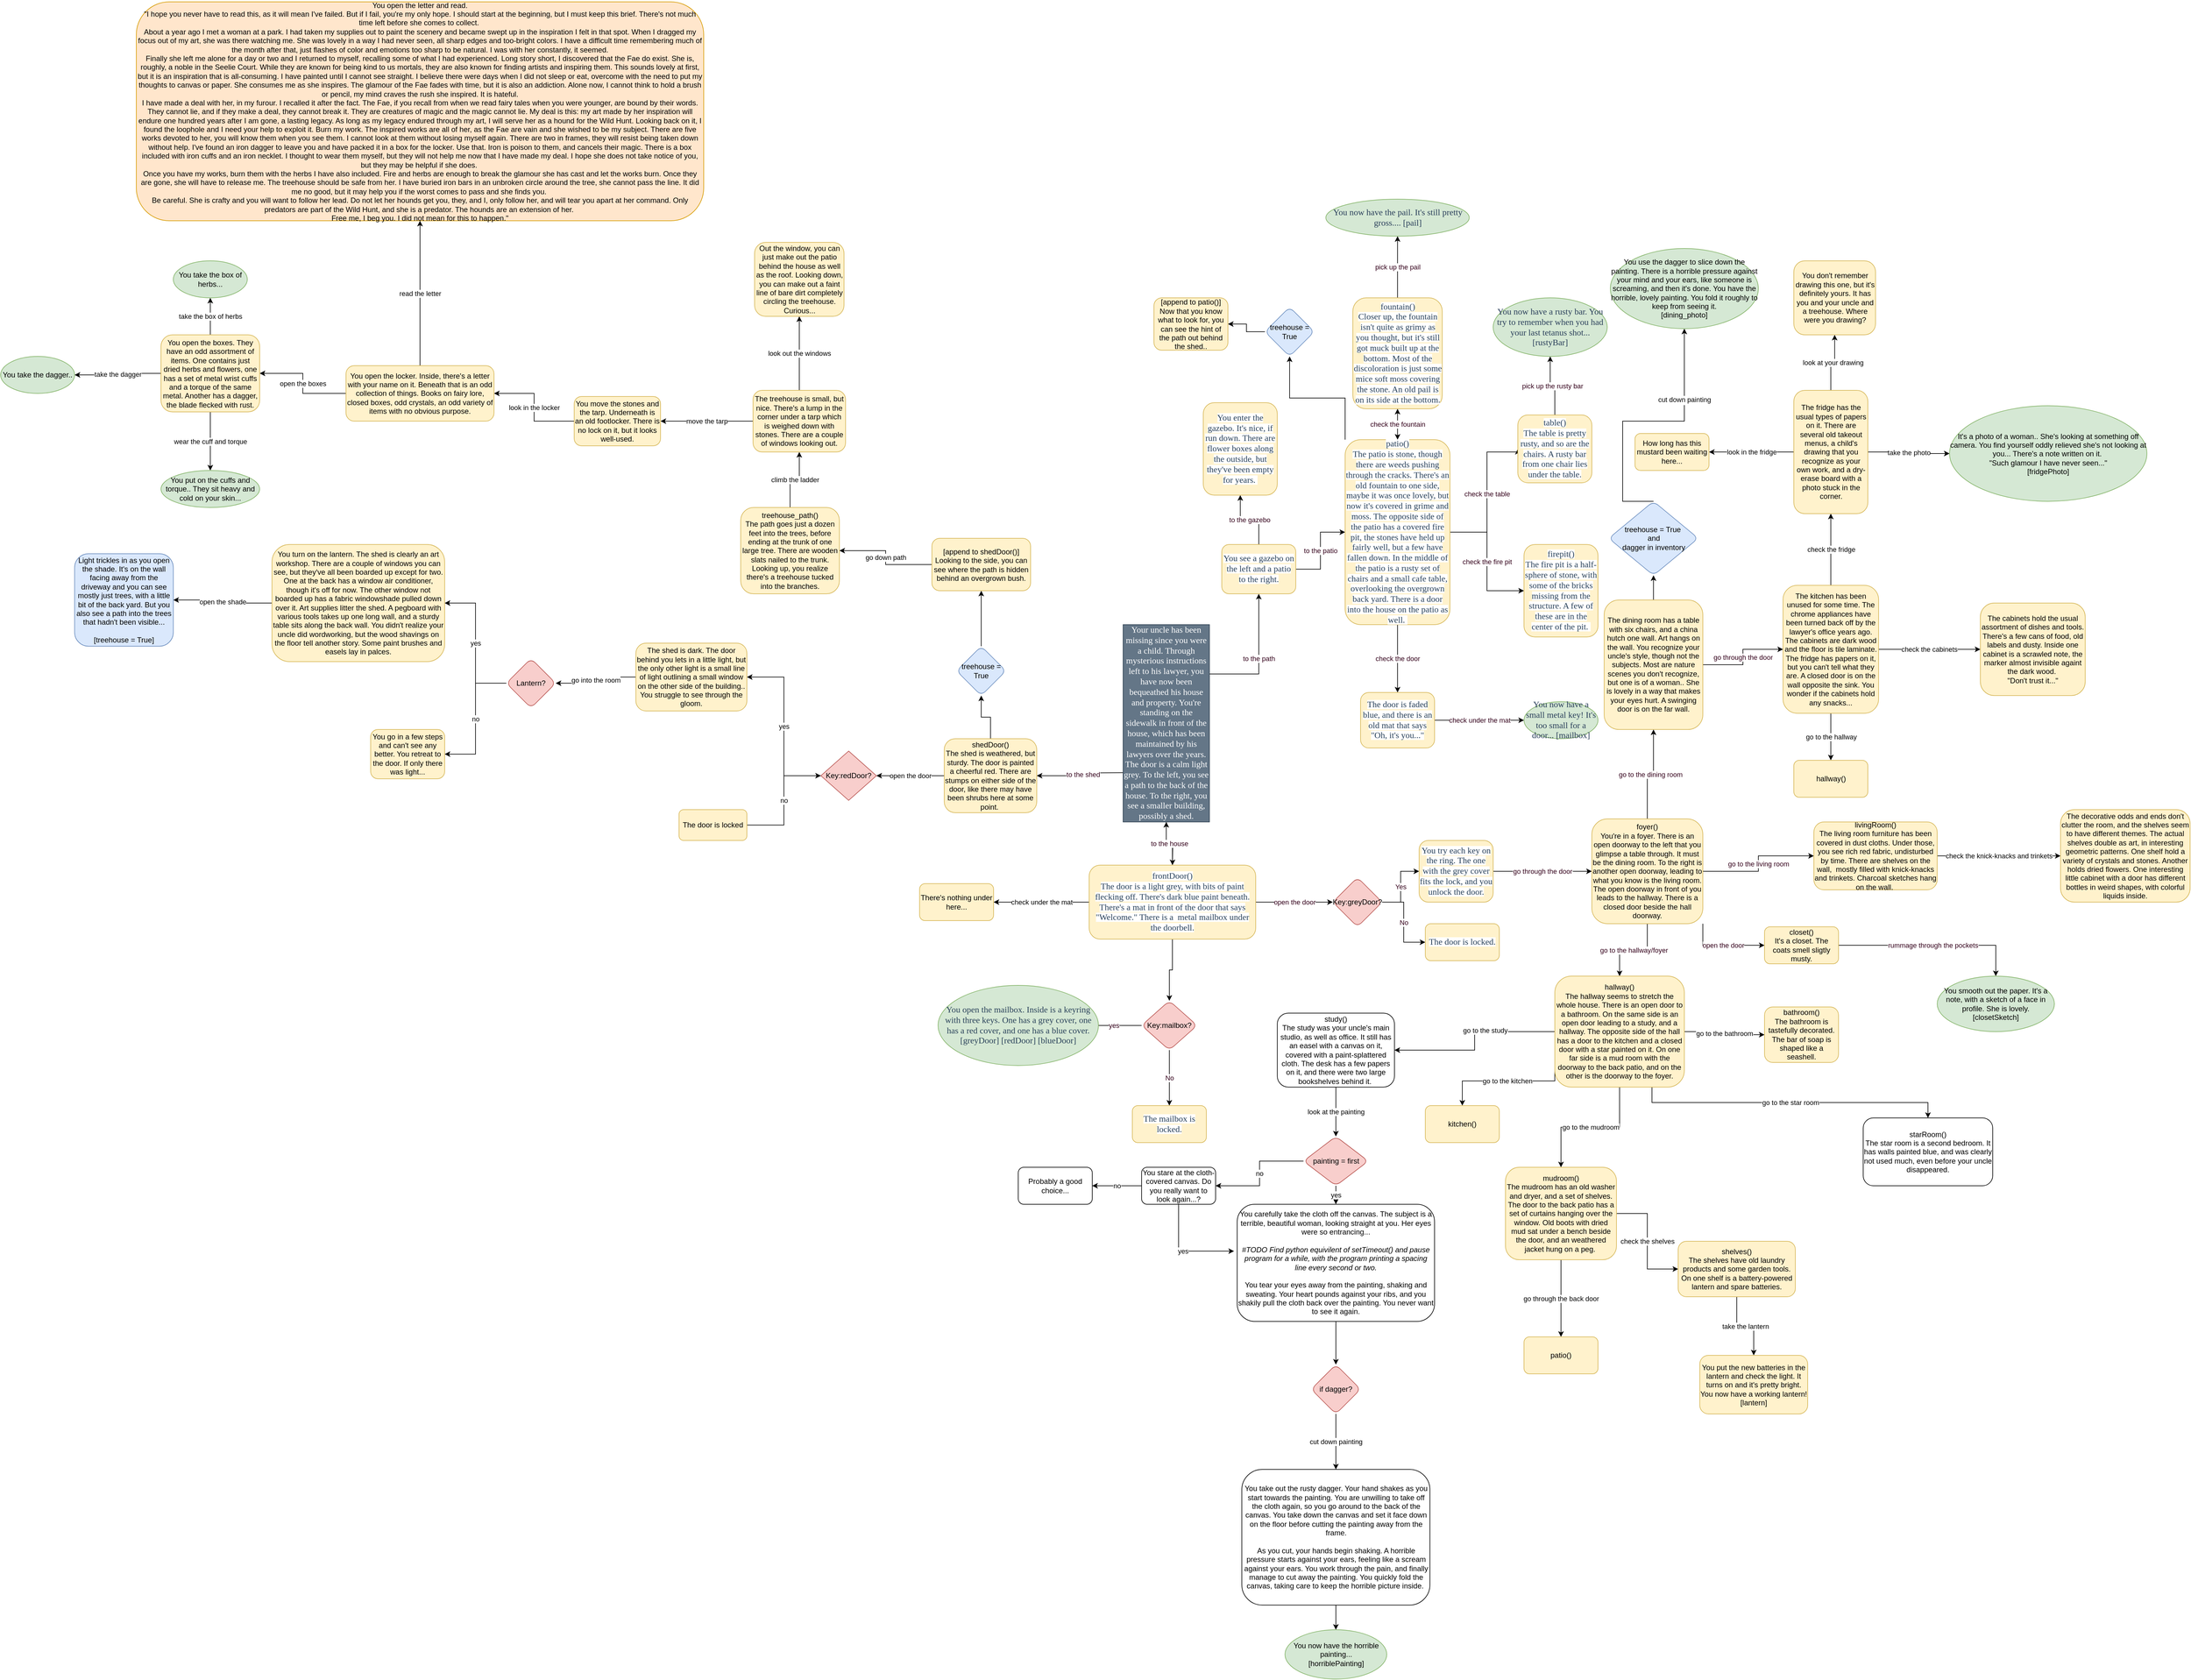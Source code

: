 <mxfile version="15.1.1" type="github">
  <diagram id="I4MPYZuKWGXdrDoHl7-Y" name="Page-1">
    <mxGraphModel dx="2545" dy="2115" grid="1" gridSize="10" guides="1" tooltips="1" connect="1" arrows="1" fold="1" page="1" pageScale="1" pageWidth="850" pageHeight="1100" math="0" shadow="0">
      <root>
        <mxCell id="0" />
        <mxCell id="1" parent="0" />
        <mxCell id="C1p4UqmkGTLzhGbceTVw-10" style="edgeStyle=orthogonalEdgeStyle;rounded=0;orthogonalLoop=1;jettySize=auto;html=1;exitX=0.5;exitY=1;exitDx=0;exitDy=0;fontColor=#33001A;" parent="1" source="C1p4UqmkGTLzhGbceTVw-1" edge="1">
          <mxGeometry relative="1" as="geometry">
            <mxPoint x="310" y="570" as="targetPoint" />
          </mxGeometry>
        </mxCell>
        <mxCell id="C1p4UqmkGTLzhGbceTVw-28" value="to the shed" style="edgeStyle=orthogonalEdgeStyle;rounded=0;orthogonalLoop=1;jettySize=auto;html=1;fontColor=#33001A;entryX=1;entryY=0.5;entryDx=0;entryDy=0;" parent="1" target="C1p4UqmkGTLzhGbceTVw-29" edge="1">
          <mxGeometry relative="1" as="geometry">
            <mxPoint x="450" y="420" as="targetPoint" />
            <mxPoint x="240" y="420" as="sourcePoint" />
          </mxGeometry>
        </mxCell>
        <mxCell id="C1p4UqmkGTLzhGbceTVw-30" value="to the path" style="edgeStyle=orthogonalEdgeStyle;rounded=0;orthogonalLoop=1;jettySize=auto;html=1;exitX=1;exitY=0.25;exitDx=0;exitDy=0;fontColor=#33001A;" parent="1" source="C1p4UqmkGTLzhGbceTVw-1" target="C1p4UqmkGTLzhGbceTVw-31" edge="1">
          <mxGeometry relative="1" as="geometry">
            <mxPoint x="460" y="150" as="targetPoint" />
          </mxGeometry>
        </mxCell>
        <mxCell id="C1p4UqmkGTLzhGbceTVw-1" value="&lt;span style=&quot;font-family: &amp;#34;cerebri sans&amp;#34; ; font-size: 14px ; font-style: normal ; font-weight: 400 ; letter-spacing: normal ; text-align: center ; text-indent: 0px ; text-transform: none ; word-spacing: 0px ; display: inline ; float: none&quot;&gt;Your uncle has been missing since you were a child. Through mysterious instructions left to his lawyer, you have now been bequeathed his house and property. You&#39;re standing on the sidewalk in front of the house, which has been maintained by his lawyers over the years. The door is a calm light grey. To the left, you see a path to the back of the house. To the right, you see a smaller building, possibly a shed.&lt;/span&gt;" style="rounded=0;whiteSpace=wrap;html=1;fillColor=#647687;fontColor=#ffffff;strokeColor=#314354;" parent="1" vertex="1">
          <mxGeometry x="230" y="180" width="140" height="320" as="geometry" />
        </mxCell>
        <mxCell id="C1p4UqmkGTLzhGbceTVw-8" value="to the house" style="edgeStyle=orthogonalEdgeStyle;rounded=0;orthogonalLoop=1;jettySize=auto;html=1;entryX=0.5;entryY=1;entryDx=0;entryDy=0;fontColor=#33001A;" parent="1" source="C1p4UqmkGTLzhGbceTVw-7" target="C1p4UqmkGTLzhGbceTVw-1" edge="1">
          <mxGeometry relative="1" as="geometry" />
        </mxCell>
        <mxCell id="C1p4UqmkGTLzhGbceTVw-12" value="" style="edgeStyle=orthogonalEdgeStyle;rounded=0;orthogonalLoop=1;jettySize=auto;html=1;fontColor=#33001A;" parent="1" source="C1p4UqmkGTLzhGbceTVw-7" target="C1p4UqmkGTLzhGbceTVw-11" edge="1">
          <mxGeometry relative="1" as="geometry" />
        </mxCell>
        <mxCell id="C1p4UqmkGTLzhGbceTVw-18" value="open the door" style="edgeStyle=orthogonalEdgeStyle;rounded=0;orthogonalLoop=1;jettySize=auto;html=1;fontColor=#33001A;" parent="1" source="C1p4UqmkGTLzhGbceTVw-7" target="C1p4UqmkGTLzhGbceTVw-17" edge="1">
          <mxGeometry relative="1" as="geometry" />
        </mxCell>
        <mxCell id="Ng76LLmk9pm0ENqtQ28f-2" value="check under the mat" style="edgeStyle=orthogonalEdgeStyle;rounded=0;orthogonalLoop=1;jettySize=auto;html=1;" parent="1" source="C1p4UqmkGTLzhGbceTVw-7" target="Ng76LLmk9pm0ENqtQ28f-1" edge="1">
          <mxGeometry relative="1" as="geometry" />
        </mxCell>
        <mxCell id="C1p4UqmkGTLzhGbceTVw-7" value="&lt;span style=&quot;color: rgb(40 , 64 , 89) ; font-family: &amp;#34;cerebri sans&amp;#34; ; font-size: 14px ; font-style: normal ; font-weight: 400 ; letter-spacing: normal ; text-align: center ; text-indent: 0px ; text-transform: none ; word-spacing: 0px ; background-color: rgb(255 , 255 , 255) ; display: inline ; float: none&quot;&gt;frontDoor()&lt;br&gt;The door is a light grey, with bits of paint flecking off. There&#39;s dark blue paint beneath. There&#39;s a mat in front of the door that says &quot;Welcome.&quot; There is a&amp;nbsp; metal mailbox under the doorbell.&lt;/span&gt;" style="rounded=1;whiteSpace=wrap;html=1;strokeColor=#d6b656;direction=south;fillColor=#fff2cc;" parent="1" vertex="1">
          <mxGeometry x="175" y="570" width="270" height="120" as="geometry" />
        </mxCell>
        <mxCell id="C1p4UqmkGTLzhGbceTVw-13" value="yes" style="edgeStyle=orthogonalEdgeStyle;rounded=0;orthogonalLoop=1;jettySize=auto;html=1;exitX=0;exitY=0.5;exitDx=0;exitDy=0;fontColor=#33001A;entryX=1;entryY=0.5;entryDx=0;entryDy=0;" parent="1" source="C1p4UqmkGTLzhGbceTVw-11" target="C1p4UqmkGTLzhGbceTVw-14" edge="1">
          <mxGeometry relative="1" as="geometry">
            <mxPoint x="190" y="830" as="targetPoint" />
            <Array as="points">
              <mxPoint x="180" y="830" />
            </Array>
          </mxGeometry>
        </mxCell>
        <mxCell id="C1p4UqmkGTLzhGbceTVw-16" value="No" style="edgeStyle=orthogonalEdgeStyle;rounded=0;orthogonalLoop=1;jettySize=auto;html=1;fontColor=#33001A;" parent="1" source="C1p4UqmkGTLzhGbceTVw-11" target="C1p4UqmkGTLzhGbceTVw-15" edge="1">
          <mxGeometry relative="1" as="geometry" />
        </mxCell>
        <mxCell id="C1p4UqmkGTLzhGbceTVw-11" value="Key:mailbox?" style="rhombus;whiteSpace=wrap;html=1;rounded=1;fillColor=#f8cecc;strokeColor=#b85450;" parent="1" vertex="1">
          <mxGeometry x="260" y="790" width="90" height="80" as="geometry" />
        </mxCell>
        <mxCell id="C1p4UqmkGTLzhGbceTVw-14" value="&lt;span style=&quot;color: rgb(40 , 64 , 89) ; font-family: &amp;#34;cerebri sans&amp;#34; ; font-size: 14px ; font-style: normal ; font-weight: 400 ; letter-spacing: normal ; text-align: center ; text-indent: 0px ; text-transform: none ; word-spacing: 0px ; display: inline ; float: none&quot;&gt;You open the mailbox. Inside is a keyring with three keys. One has a grey cover, one has a red cover, and one has a blue cover.&lt;br&gt;[greyDoor] [redDoor] [blueDoor]&lt;br&gt;&lt;/span&gt;" style="ellipse;whiteSpace=wrap;html=1;strokeColor=#82b366;fillColor=#d5e8d4;" parent="1" vertex="1">
          <mxGeometry x="-70" y="765" width="260" height="130" as="geometry" />
        </mxCell>
        <mxCell id="C1p4UqmkGTLzhGbceTVw-15" value="&lt;meta charset=&quot;utf-8&quot;&gt;&lt;span style=&quot;color: rgb(40, 64, 89); font-family: &amp;quot;cerebri sans&amp;quot;; font-size: 14px; font-style: normal; font-weight: 400; letter-spacing: normal; text-align: center; text-indent: 0px; text-transform: none; word-spacing: 0px; background-color: rgb(255, 255, 255); display: inline; float: none;&quot;&gt;The mailbox is locked.&lt;/span&gt;" style="whiteSpace=wrap;html=1;rounded=1;fillColor=#fff2cc;strokeColor=#d6b656;" parent="1" vertex="1">
          <mxGeometry x="245" y="960" width="120" height="60" as="geometry" />
        </mxCell>
        <mxCell id="C1p4UqmkGTLzhGbceTVw-20" value="Yes" style="edgeStyle=orthogonalEdgeStyle;rounded=0;orthogonalLoop=1;jettySize=auto;html=1;fontColor=#33001A;" parent="1" source="C1p4UqmkGTLzhGbceTVw-17" target="C1p4UqmkGTLzhGbceTVw-19" edge="1">
          <mxGeometry relative="1" as="geometry" />
        </mxCell>
        <mxCell id="C1p4UqmkGTLzhGbceTVw-21" value="No" style="edgeStyle=orthogonalEdgeStyle;rounded=0;orthogonalLoop=1;jettySize=auto;html=1;exitX=1;exitY=0.5;exitDx=0;exitDy=0;fontColor=#33001A;entryX=0;entryY=0.5;entryDx=0;entryDy=0;" parent="1" source="C1p4UqmkGTLzhGbceTVw-17" target="C1p4UqmkGTLzhGbceTVw-22" edge="1">
          <mxGeometry relative="1" as="geometry">
            <mxPoint x="710" y="660" as="targetPoint" />
          </mxGeometry>
        </mxCell>
        <mxCell id="C1p4UqmkGTLzhGbceTVw-17" value="Key:greyDoor?" style="rhombus;whiteSpace=wrap;html=1;rounded=1;fillColor=#f8cecc;strokeColor=#b85450;" parent="1" vertex="1">
          <mxGeometry x="570" y="590" width="80" height="80" as="geometry" />
        </mxCell>
        <mxCell id="C1p4UqmkGTLzhGbceTVw-26" value="go through the door" style="edgeStyle=orthogonalEdgeStyle;rounded=0;orthogonalLoop=1;jettySize=auto;html=1;fontColor=#33001A;" parent="1" source="C1p4UqmkGTLzhGbceTVw-19" target="C1p4UqmkGTLzhGbceTVw-25" edge="1">
          <mxGeometry relative="1" as="geometry" />
        </mxCell>
        <mxCell id="C1p4UqmkGTLzhGbceTVw-19" value="&lt;span style=&quot;color: rgb(40 , 64 , 89) ; font-family: &amp;#34;cerebri sans&amp;#34; ; font-size: 14px ; font-style: normal ; font-weight: 400 ; letter-spacing: normal ; text-align: center ; text-indent: 0px ; text-transform: none ; word-spacing: 0px ; background-color: rgb(255 , 255 , 255) ; display: inline ; float: none&quot;&gt;You try each key on the ring. The one with the grey cover fits the lock, and you unlock the door.&lt;/span&gt;" style="whiteSpace=wrap;html=1;rounded=1;fillColor=#fff2cc;strokeColor=#d6b656;" parent="1" vertex="1">
          <mxGeometry x="710" y="530" width="120" height="100" as="geometry" />
        </mxCell>
        <mxCell id="C1p4UqmkGTLzhGbceTVw-22" value="&lt;meta charset=&quot;utf-8&quot;&gt;&lt;span style=&quot;color: rgb(40, 64, 89); font-family: &amp;quot;cerebri sans&amp;quot;; font-size: 14px; font-style: normal; font-weight: 400; letter-spacing: normal; text-align: center; text-indent: 0px; text-transform: none; word-spacing: 0px; background-color: rgb(255, 255, 255); display: inline; float: none;&quot;&gt;The door is locked.&lt;/span&gt;" style="rounded=1;whiteSpace=wrap;html=1;strokeColor=#d6b656;fillColor=#fff2cc;" parent="1" vertex="1">
          <mxGeometry x="720" y="665" width="120" height="60" as="geometry" />
        </mxCell>
        <mxCell id="C1p4UqmkGTLzhGbceTVw-58" value="go to the dining room" style="edgeStyle=orthogonalEdgeStyle;rounded=0;orthogonalLoop=1;jettySize=auto;html=1;fontColor=#33001A;" parent="1" source="C1p4UqmkGTLzhGbceTVw-25" target="C1p4UqmkGTLzhGbceTVw-57" edge="1">
          <mxGeometry relative="1" as="geometry" />
        </mxCell>
        <mxCell id="C1p4UqmkGTLzhGbceTVw-60" value="go to the living room" style="edgeStyle=orthogonalEdgeStyle;rounded=0;orthogonalLoop=1;jettySize=auto;html=1;fontColor=#33001A;" parent="1" source="C1p4UqmkGTLzhGbceTVw-25" target="C1p4UqmkGTLzhGbceTVw-59" edge="1">
          <mxGeometry relative="1" as="geometry" />
        </mxCell>
        <mxCell id="C1p4UqmkGTLzhGbceTVw-62" value="go to the hallway/foyer" style="edgeStyle=orthogonalEdgeStyle;rounded=0;orthogonalLoop=1;jettySize=auto;html=1;fontColor=#33001A;" parent="1" source="C1p4UqmkGTLzhGbceTVw-25" target="C1p4UqmkGTLzhGbceTVw-61" edge="1">
          <mxGeometry relative="1" as="geometry" />
        </mxCell>
        <mxCell id="C1p4UqmkGTLzhGbceTVw-64" value="open the door" style="edgeStyle=orthogonalEdgeStyle;rounded=0;orthogonalLoop=1;jettySize=auto;html=1;exitX=1;exitY=1;exitDx=0;exitDy=0;entryX=0;entryY=0.5;entryDx=0;entryDy=0;fontColor=#33001A;" parent="1" source="C1p4UqmkGTLzhGbceTVw-25" target="C1p4UqmkGTLzhGbceTVw-63" edge="1">
          <mxGeometry relative="1" as="geometry" />
        </mxCell>
        <mxCell id="C1p4UqmkGTLzhGbceTVw-25" value="foyer()&lt;br&gt;You&#39;re in a foyer. There is an open doorway to the left that you glimpse a table through. It must be the dining room. To the right is another open doorway, leading to what you know is the living room. The open doorway in front of you leads to the hallway. There is a closed door beside the hall doorway." style="whiteSpace=wrap;html=1;rounded=1;fillColor=#fff2cc;strokeColor=#d6b656;" parent="1" vertex="1">
          <mxGeometry x="990" y="495" width="180" height="170" as="geometry" />
        </mxCell>
        <mxCell id="ivbzf-HTEXW1V83epDQX-16" value="open the door" style="edgeStyle=orthogonalEdgeStyle;rounded=0;orthogonalLoop=1;jettySize=auto;html=1;entryX=1;entryY=0.5;entryDx=0;entryDy=0;" parent="1" source="C1p4UqmkGTLzhGbceTVw-29" target="ivbzf-HTEXW1V83epDQX-17" edge="1">
          <mxGeometry relative="1" as="geometry">
            <mxPoint x="-170" y="425" as="targetPoint" />
          </mxGeometry>
        </mxCell>
        <mxCell id="ivbzf-HTEXW1V83epDQX-35" value="" style="edgeStyle=orthogonalEdgeStyle;rounded=0;orthogonalLoop=1;jettySize=auto;html=1;" parent="1" source="C1p4UqmkGTLzhGbceTVw-29" target="ivbzf-HTEXW1V83epDQX-34" edge="1">
          <mxGeometry relative="1" as="geometry" />
        </mxCell>
        <mxCell id="C1p4UqmkGTLzhGbceTVw-29" value="shedDoor()&lt;br&gt;The shed is weathered, but sturdy. The door is painted a cheerful red. There are stumps on either side of the door, like there may have been shrubs here at some point.&amp;nbsp;" style="rounded=1;whiteSpace=wrap;html=1;strokeColor=#d6b656;fillColor=#fff2cc;" parent="1" vertex="1">
          <mxGeometry x="-60" y="365" width="150" height="120" as="geometry" />
        </mxCell>
        <mxCell id="C1p4UqmkGTLzhGbceTVw-34" value="to the gazebo" style="edgeStyle=orthogonalEdgeStyle;rounded=0;orthogonalLoop=1;jettySize=auto;html=1;fontColor=#33001A;" parent="1" source="C1p4UqmkGTLzhGbceTVw-31" target="C1p4UqmkGTLzhGbceTVw-33" edge="1">
          <mxGeometry relative="1" as="geometry" />
        </mxCell>
        <mxCell id="C1p4UqmkGTLzhGbceTVw-36" value="to the patio" style="edgeStyle=orthogonalEdgeStyle;rounded=0;orthogonalLoop=1;jettySize=auto;html=1;fontColor=#33001A;" parent="1" source="C1p4UqmkGTLzhGbceTVw-31" target="C1p4UqmkGTLzhGbceTVw-35" edge="1">
          <mxGeometry relative="1" as="geometry" />
        </mxCell>
        <mxCell id="C1p4UqmkGTLzhGbceTVw-31" value="&lt;meta charset=&quot;utf-8&quot;&gt;&lt;span style=&quot;color: rgb(40, 64, 89); font-family: &amp;quot;cerebri sans&amp;quot;; font-size: 14px; font-style: normal; font-weight: 400; letter-spacing: normal; text-align: center; text-indent: 0px; text-transform: none; word-spacing: 0px; background-color: rgb(255, 255, 255); display: inline; float: none;&quot;&gt;You see a gazebo on the left and a patio to the right.&lt;/span&gt;" style="rounded=1;whiteSpace=wrap;html=1;strokeColor=#d6b656;fillColor=#fff2cc;" parent="1" vertex="1">
          <mxGeometry x="390" y="50" width="120" height="80" as="geometry" />
        </mxCell>
        <mxCell id="C1p4UqmkGTLzhGbceTVw-33" value="&lt;meta charset=&quot;utf-8&quot;&gt;&lt;span style=&quot;color: rgb(40, 64, 89); font-family: &amp;quot;cerebri sans&amp;quot;; font-size: 14px; font-style: normal; font-weight: 400; letter-spacing: normal; text-align: center; text-indent: 0px; text-transform: none; word-spacing: 0px; background-color: rgb(255, 255, 255); display: inline; float: none;&quot;&gt;You enter the gazebo. It&#39;s nice, if run down. There are flower boxes along the outside, but they&#39;ve been empty for years.&amp;nbsp;&lt;/span&gt;" style="whiteSpace=wrap;html=1;rounded=1;direction=west;fillColor=#fff2cc;strokeColor=#d6b656;" parent="1" vertex="1">
          <mxGeometry x="360" y="-180" width="120" height="150" as="geometry" />
        </mxCell>
        <mxCell id="C1p4UqmkGTLzhGbceTVw-40" value="" style="edgeStyle=orthogonalEdgeStyle;rounded=0;orthogonalLoop=1;jettySize=auto;html=1;fontColor=#33001A;" parent="1" source="C1p4UqmkGTLzhGbceTVw-35" target="C1p4UqmkGTLzhGbceTVw-39" edge="1">
          <mxGeometry relative="1" as="geometry" />
        </mxCell>
        <mxCell id="C1p4UqmkGTLzhGbceTVw-45" value="check the table" style="edgeStyle=orthogonalEdgeStyle;rounded=0;orthogonalLoop=1;jettySize=auto;html=1;fontColor=#33001A;entryX=0;entryY=0.5;entryDx=0;entryDy=0;" parent="1" target="C1p4UqmkGTLzhGbceTVw-44" edge="1">
          <mxGeometry relative="1" as="geometry">
            <mxPoint x="760" y="30" as="sourcePoint" />
            <Array as="points">
              <mxPoint x="820" y="30" />
              <mxPoint x="820" y="-100" />
              <mxPoint x="870" y="-100" />
            </Array>
          </mxGeometry>
        </mxCell>
        <mxCell id="C1p4UqmkGTLzhGbceTVw-47" value="check the fire pit" style="edgeStyle=orthogonalEdgeStyle;rounded=0;orthogonalLoop=1;jettySize=auto;html=1;exitX=1;exitY=0.5;exitDx=0;exitDy=0;fontColor=#33001A;entryX=0;entryY=0.5;entryDx=0;entryDy=0;" parent="1" source="C1p4UqmkGTLzhGbceTVw-35" target="C1p4UqmkGTLzhGbceTVw-46" edge="1">
          <mxGeometry relative="1" as="geometry">
            <mxPoint x="840" y="110" as="targetPoint" />
          </mxGeometry>
        </mxCell>
        <mxCell id="C1p4UqmkGTLzhGbceTVw-52" value="check the door" style="edgeStyle=orthogonalEdgeStyle;rounded=0;orthogonalLoop=1;jettySize=auto;html=1;fontColor=#33001A;" parent="1" source="C1p4UqmkGTLzhGbceTVw-35" target="C1p4UqmkGTLzhGbceTVw-51" edge="1">
          <mxGeometry relative="1" as="geometry" />
        </mxCell>
        <mxCell id="ivbzf-HTEXW1V83epDQX-39" style="edgeStyle=orthogonalEdgeStyle;rounded=0;orthogonalLoop=1;jettySize=auto;html=1;exitX=0;exitY=0;exitDx=0;exitDy=0;" parent="1" source="C1p4UqmkGTLzhGbceTVw-35" target="ivbzf-HTEXW1V83epDQX-38" edge="1">
          <mxGeometry relative="1" as="geometry" />
        </mxCell>
        <mxCell id="C1p4UqmkGTLzhGbceTVw-35" value="&lt;span style=&quot;color: rgb(40 , 64 , 89) ; font-family: &amp;#34;cerebri sans&amp;#34; ; font-size: 14px ; font-style: normal ; font-weight: 400 ; letter-spacing: normal ; text-align: center ; text-indent: 0px ; text-transform: none ; word-spacing: 0px ; background-color: rgb(255 , 255 , 255) ; display: inline ; float: none&quot;&gt;patio()&lt;br&gt;The patio is stone, though there are weeds pushing through the cracks. There&#39;s an old fountain to one side, maybe it was once lovely, but now it&#39;s covered in grime and moss. The opposite side of the patio has a covered fire pit, the stones have held up fairly well, but a few have fallen down. In the middle of the patio is a rusty set of chairs and a small cafe table, overlooking the overgrown back yard. There is a door into the house on the patio as well.&amp;nbsp;&lt;/span&gt;" style="rounded=1;whiteSpace=wrap;html=1;fillColor=#fff2cc;strokeColor=#d6b656;" parent="1" vertex="1">
          <mxGeometry x="590" y="-120" width="170" height="300" as="geometry" />
        </mxCell>
        <mxCell id="C1p4UqmkGTLzhGbceTVw-41" value="check the fountain" style="edgeStyle=orthogonalEdgeStyle;rounded=0;orthogonalLoop=1;jettySize=auto;html=1;fontColor=#33001A;" parent="1" source="C1p4UqmkGTLzhGbceTVw-39" target="C1p4UqmkGTLzhGbceTVw-35" edge="1">
          <mxGeometry relative="1" as="geometry" />
        </mxCell>
        <mxCell id="C1p4UqmkGTLzhGbceTVw-43" value="pick up the pail" style="edgeStyle=orthogonalEdgeStyle;rounded=0;orthogonalLoop=1;jettySize=auto;html=1;fontColor=#33001A;" parent="1" source="C1p4UqmkGTLzhGbceTVw-39" target="C1p4UqmkGTLzhGbceTVw-42" edge="1">
          <mxGeometry relative="1" as="geometry" />
        </mxCell>
        <mxCell id="C1p4UqmkGTLzhGbceTVw-39" value="&lt;span style=&quot;color: rgb(40 , 64 , 89) ; font-family: &amp;#34;cerebri sans&amp;#34; ; font-size: 14px ; font-style: normal ; font-weight: 400 ; letter-spacing: normal ; text-align: center ; text-indent: 0px ; text-transform: none ; word-spacing: 0px ; background-color: rgb(255 , 255 , 255) ; display: inline ; float: none&quot;&gt;fountain()&lt;br&gt;Closer up, the fountain isn&#39;t quite as grimy as you thought, but it&#39;s still got muck built up at the bottom. Most of the discoloration is just some mice soft moss covering the stone. An old pail is on its side at the bottom.&lt;/span&gt;" style="whiteSpace=wrap;html=1;rounded=1;fillColor=#fff2cc;strokeColor=#d6b656;" parent="1" vertex="1">
          <mxGeometry x="602.5" y="-350" width="145" height="180" as="geometry" />
        </mxCell>
        <mxCell id="C1p4UqmkGTLzhGbceTVw-42" value="&lt;span style=&quot;color: rgb(40 , 61 , 89) ; font-family: &amp;#34;cerebri sans&amp;#34; ; font-size: 14px&quot;&gt;You now have the pail. It&#39;s still pretty gross.... [pail]&lt;/span&gt;" style="ellipse;whiteSpace=wrap;html=1;rounded=1;fillColor=#d5e8d4;strokeColor=#82b366;" parent="1" vertex="1">
          <mxGeometry x="558.75" y="-510" width="232.5" height="60" as="geometry" />
        </mxCell>
        <mxCell id="C1p4UqmkGTLzhGbceTVw-50" value="pick up the rusty bar" style="edgeStyle=orthogonalEdgeStyle;rounded=0;orthogonalLoop=1;jettySize=auto;html=1;fontColor=#33001A;" parent="1" source="C1p4UqmkGTLzhGbceTVw-44" target="C1p4UqmkGTLzhGbceTVw-49" edge="1">
          <mxGeometry relative="1" as="geometry" />
        </mxCell>
        <mxCell id="C1p4UqmkGTLzhGbceTVw-44" value="&lt;span style=&quot;color: rgb(40 , 64 , 89) ; font-family: &amp;#34;cerebri sans&amp;#34; ; font-size: 14px ; font-style: normal ; font-weight: 400 ; letter-spacing: normal ; text-align: center ; text-indent: 0px ; text-transform: none ; word-spacing: 0px ; background-color: rgb(255 , 255 , 255) ; display: inline ; float: none&quot;&gt;table()&lt;br&gt;The table is pretty rusty, and so are the chairs. A rusty bar from one chair lies under the table.&lt;/span&gt;" style="whiteSpace=wrap;html=1;rounded=1;fillColor=#fff2cc;strokeColor=#d6b656;" parent="1" vertex="1">
          <mxGeometry x="870" y="-160" width="120" height="110" as="geometry" />
        </mxCell>
        <mxCell id="C1p4UqmkGTLzhGbceTVw-46" value="&lt;span style=&quot;color: rgb(40 , 64 , 89) ; font-family: &amp;#34;cerebri sans&amp;#34; ; font-size: 14px ; font-style: normal ; font-weight: 400 ; letter-spacing: normal ; text-align: center ; text-indent: 0px ; text-transform: none ; word-spacing: 0px ; background-color: rgb(255 , 255 , 255) ; display: inline ; float: none&quot;&gt;firepit()&lt;br&gt;The fire pit is a half-sphere of stone, with some of the bricks missing from the structure. A few of these are in the center of the pit.&amp;nbsp;&lt;/span&gt;" style="rounded=1;whiteSpace=wrap;html=1;strokeColor=#d6b656;fillColor=#fff2cc;" parent="1" vertex="1">
          <mxGeometry x="880" y="50" width="120" height="150" as="geometry" />
        </mxCell>
        <mxCell id="C1p4UqmkGTLzhGbceTVw-49" value="&lt;span style=&quot;color: rgb(40 , 61 , 89) ; font-family: &amp;#34;cerebri sans&amp;#34; ; font-size: 14px ; font-style: normal ; font-weight: 400 ; letter-spacing: normal ; text-align: center ; text-indent: 0px ; text-transform: none ; word-spacing: 0px ; display: inline ; float: none&quot;&gt;You now have a rusty bar. You try to remember when you had your last tetanus shot... [rustyBar]&lt;/span&gt;" style="ellipse;whiteSpace=wrap;html=1;rounded=1;fillColor=#d5e8d4;strokeColor=#82b366;" parent="1" vertex="1">
          <mxGeometry x="830" y="-350" width="185" height="95" as="geometry" />
        </mxCell>
        <mxCell id="C1p4UqmkGTLzhGbceTVw-54" value="check under the mat" style="edgeStyle=orthogonalEdgeStyle;rounded=0;orthogonalLoop=1;jettySize=auto;html=1;fontColor=#33001A;" parent="1" source="C1p4UqmkGTLzhGbceTVw-51" target="C1p4UqmkGTLzhGbceTVw-53" edge="1">
          <mxGeometry relative="1" as="geometry" />
        </mxCell>
        <mxCell id="C1p4UqmkGTLzhGbceTVw-51" value="&lt;meta charset=&quot;utf-8&quot;&gt;&lt;span style=&quot;color: rgb(40, 64, 89); font-family: &amp;quot;cerebri sans&amp;quot;; font-size: 14px; font-style: normal; font-weight: 400; letter-spacing: normal; text-align: center; text-indent: 0px; text-transform: none; word-spacing: 0px; background-color: rgb(255, 255, 255); display: inline; float: none;&quot;&gt;The door is faded blue, and there is an old mat that says &quot;Oh, it&#39;s you...&quot;&lt;/span&gt;" style="whiteSpace=wrap;html=1;rounded=1;fillColor=#fff2cc;strokeColor=#d6b656;" parent="1" vertex="1">
          <mxGeometry x="615" y="290" width="120" height="90" as="geometry" />
        </mxCell>
        <mxCell id="C1p4UqmkGTLzhGbceTVw-53" value="&lt;span style=&quot;color: rgb(40 , 61 , 89) ; font-family: &amp;#34;cerebri sans&amp;#34; ; font-size: 14px ; font-style: normal ; font-weight: 400 ; letter-spacing: normal ; text-align: center ; text-indent: 0px ; text-transform: none ; word-spacing: 0px ; display: inline ; float: none&quot;&gt;You now have a small metal key! It&#39;s too small for a door... [mailbox]&lt;/span&gt;" style="ellipse;whiteSpace=wrap;html=1;rounded=1;fillColor=#d5e8d4;strokeColor=#82b366;" parent="1" vertex="1">
          <mxGeometry x="880" y="305" width="120" height="60" as="geometry" />
        </mxCell>
        <mxCell id="C1p4UqmkGTLzhGbceTVw-70" value="go through the door" style="edgeStyle=orthogonalEdgeStyle;rounded=0;orthogonalLoop=1;jettySize=auto;html=1;fontColor=#33001A;" parent="1" source="C1p4UqmkGTLzhGbceTVw-57" target="C1p4UqmkGTLzhGbceTVw-69" edge="1">
          <mxGeometry relative="1" as="geometry" />
        </mxCell>
        <mxCell id="mkMS6epUEn-W77HvyGmR-2" value="" style="edgeStyle=orthogonalEdgeStyle;rounded=0;orthogonalLoop=1;jettySize=auto;html=1;" parent="1" source="C1p4UqmkGTLzhGbceTVw-57" target="mkMS6epUEn-W77HvyGmR-1" edge="1">
          <mxGeometry relative="1" as="geometry" />
        </mxCell>
        <mxCell id="C1p4UqmkGTLzhGbceTVw-57" value="The dining room has a table with six chairs, and a china hutch one wall. Art hangs on the wall. You recognize your uncle&#39;s style, though not the subjects. Most are nature scenes you don&#39;t recognize, but one is of a woman.. She is lovely in a way that makes your eyes hurt. A swinging door is on the far wall." style="rounded=1;whiteSpace=wrap;html=1;fillColor=#fff2cc;strokeColor=#d6b656;" parent="1" vertex="1">
          <mxGeometry x="1010" y="140" width="160" height="210" as="geometry" />
        </mxCell>
        <mxCell id="ivbzf-HTEXW1V83epDQX-14" value="check the knick-knacks and trinkets" style="edgeStyle=orthogonalEdgeStyle;rounded=0;orthogonalLoop=1;jettySize=auto;html=1;" parent="1" source="C1p4UqmkGTLzhGbceTVw-59" target="ivbzf-HTEXW1V83epDQX-13" edge="1">
          <mxGeometry relative="1" as="geometry" />
        </mxCell>
        <mxCell id="C1p4UqmkGTLzhGbceTVw-59" value="livingRoom()&lt;br&gt;The living room furniture has been covered in dust cloths. Under those, you see rich red fabric, undisturbed by time. There are shelves on the wall,&amp;nbsp; mostly filled with knick-knacks and trinkets. Charcoal sketches hang on the wall.&amp;nbsp;" style="whiteSpace=wrap;html=1;rounded=1;fillColor=#fff2cc;strokeColor=#d6b656;" parent="1" vertex="1">
          <mxGeometry x="1350" y="500" width="200" height="110" as="geometry" />
        </mxCell>
        <mxCell id="ivbzf-HTEXW1V83epDQX-68" value="go to the bathroom" style="edgeStyle=orthogonalEdgeStyle;rounded=0;orthogonalLoop=1;jettySize=auto;html=1;" parent="1" source="C1p4UqmkGTLzhGbceTVw-61" target="ivbzf-HTEXW1V83epDQX-67" edge="1">
          <mxGeometry relative="1" as="geometry" />
        </mxCell>
        <mxCell id="ivbzf-HTEXW1V83epDQX-70" value="" style="edgeStyle=orthogonalEdgeStyle;rounded=0;orthogonalLoop=1;jettySize=auto;html=1;" parent="1" source="C1p4UqmkGTLzhGbceTVw-61" target="ivbzf-HTEXW1V83epDQX-69" edge="1">
          <mxGeometry relative="1" as="geometry" />
        </mxCell>
        <mxCell id="ivbzf-HTEXW1V83epDQX-71" value="go to the study" style="edgeLabel;html=1;align=center;verticalAlign=middle;resizable=0;points=[];" parent="ivbzf-HTEXW1V83epDQX-70" vertex="1" connectable="0">
          <mxGeometry x="-0.217" y="-2" relative="1" as="geometry">
            <mxPoint as="offset" />
          </mxGeometry>
        </mxCell>
        <mxCell id="ivbzf-HTEXW1V83epDQX-73" value="go to the mudroom" style="edgeStyle=orthogonalEdgeStyle;rounded=0;orthogonalLoop=1;jettySize=auto;html=1;entryX=0.5;entryY=0;entryDx=0;entryDy=0;" parent="1" source="C1p4UqmkGTLzhGbceTVw-61" target="ivbzf-HTEXW1V83epDQX-72" edge="1">
          <mxGeometry relative="1" as="geometry">
            <mxPoint x="1140" y="1060" as="targetPoint" />
          </mxGeometry>
        </mxCell>
        <mxCell id="ivbzf-HTEXW1V83epDQX-74" value="go to the star room" style="edgeStyle=orthogonalEdgeStyle;rounded=0;orthogonalLoop=1;jettySize=auto;html=1;exitX=0.75;exitY=1;exitDx=0;exitDy=0;entryX=0.5;entryY=0;entryDx=0;entryDy=0;" parent="1" source="C1p4UqmkGTLzhGbceTVw-61" target="ivbzf-HTEXW1V83epDQX-75" edge="1">
          <mxGeometry relative="1" as="geometry">
            <mxPoint x="1180" y="1060" as="targetPoint" />
          </mxGeometry>
        </mxCell>
        <mxCell id="ivbzf-HTEXW1V83epDQX-76" value="go to the kitchen" style="edgeStyle=orthogonalEdgeStyle;rounded=0;orthogonalLoop=1;jettySize=auto;html=1;exitX=0;exitY=0.75;exitDx=0;exitDy=0;entryX=0.5;entryY=0;entryDx=0;entryDy=0;" parent="1" source="C1p4UqmkGTLzhGbceTVw-61" target="ivbzf-HTEXW1V83epDQX-77" edge="1">
          <mxGeometry relative="1" as="geometry">
            <mxPoint x="820" y="980" as="targetPoint" />
            <Array as="points">
              <mxPoint x="930" y="920" />
              <mxPoint x="780" y="920" />
              <mxPoint x="780" y="960" />
            </Array>
          </mxGeometry>
        </mxCell>
        <mxCell id="C1p4UqmkGTLzhGbceTVw-61" value="hallway()&lt;br&gt;The hallway seems to stretch the whole house. There is an open door to a bathroom. On the same side is an open door leading to a study, and a hallway. The opposite side of the hall has a door to the kitchen and a closed door with a star painted on it. On one far side is a mud room with the doorway to the back patio, and on the other is the doorway to the foyer." style="whiteSpace=wrap;html=1;rounded=1;fillColor=#fff2cc;strokeColor=#d6b656;" parent="1" vertex="1">
          <mxGeometry x="930" y="750" width="210" height="180" as="geometry" />
        </mxCell>
        <mxCell id="C1p4UqmkGTLzhGbceTVw-66" value="rummage through the pockets" style="edgeStyle=orthogonalEdgeStyle;rounded=0;orthogonalLoop=1;jettySize=auto;html=1;fontColor=#33001A;entryX=0.5;entryY=0;entryDx=0;entryDy=0;" parent="1" source="C1p4UqmkGTLzhGbceTVw-63" target="C1p4UqmkGTLzhGbceTVw-67" edge="1">
          <mxGeometry relative="1" as="geometry">
            <mxPoint x="1530" y="750" as="targetPoint" />
          </mxGeometry>
        </mxCell>
        <mxCell id="C1p4UqmkGTLzhGbceTVw-63" value="closet()&lt;br&gt;It&#39;s a closet. The coats smell sligtly musty." style="rounded=1;whiteSpace=wrap;html=1;strokeColor=#d6b656;fillColor=#fff2cc;" parent="1" vertex="1">
          <mxGeometry x="1270" y="670" width="120" height="60" as="geometry" />
        </mxCell>
        <mxCell id="C1p4UqmkGTLzhGbceTVw-67" value="You smooth out the paper. It&#39;s a note, with a sketch of a face in profile. She is lovely.&lt;br&gt;[closetSketch]" style="ellipse;whiteSpace=wrap;html=1;rounded=1;fillColor=#d5e8d4;strokeColor=#82b366;" parent="1" vertex="1">
          <mxGeometry x="1550" y="750" width="190" height="90" as="geometry" />
        </mxCell>
        <mxCell id="ivbzf-HTEXW1V83epDQX-2" value="check the fridge" style="edgeStyle=orthogonalEdgeStyle;rounded=0;orthogonalLoop=1;jettySize=auto;html=1;" parent="1" source="C1p4UqmkGTLzhGbceTVw-69" target="ivbzf-HTEXW1V83epDQX-1" edge="1">
          <mxGeometry relative="1" as="geometry" />
        </mxCell>
        <mxCell id="ivbzf-HTEXW1V83epDQX-10" value="check the cabinets" style="edgeStyle=orthogonalEdgeStyle;rounded=0;orthogonalLoop=1;jettySize=auto;html=1;" parent="1" source="C1p4UqmkGTLzhGbceTVw-69" target="ivbzf-HTEXW1V83epDQX-9" edge="1">
          <mxGeometry relative="1" as="geometry" />
        </mxCell>
        <mxCell id="ivbzf-HTEXW1V83epDQX-12" value="go to the hallway" style="edgeStyle=orthogonalEdgeStyle;rounded=0;orthogonalLoop=1;jettySize=auto;html=1;" parent="1" source="C1p4UqmkGTLzhGbceTVw-69" target="ivbzf-HTEXW1V83epDQX-11" edge="1">
          <mxGeometry relative="1" as="geometry" />
        </mxCell>
        <mxCell id="C1p4UqmkGTLzhGbceTVw-69" value="The kitchen has been unused for some time. The chrome appliances have been turned back off by the lawyer&#39;s office years ago. The cabinets are dark wood and the floor is tile laminate. The fridge has papers on it, but you can&#39;t tell what they are. A closed door is on the wall opposite the sink. You wonder if the cabinets hold any snacks..." style="whiteSpace=wrap;html=1;rounded=1;direction=west;fillColor=#fff2cc;strokeColor=#d6b656;" parent="1" vertex="1">
          <mxGeometry x="1300" y="116.25" width="155" height="207.5" as="geometry" />
        </mxCell>
        <mxCell id="ivbzf-HTEXW1V83epDQX-4" value="take the photo" style="edgeStyle=orthogonalEdgeStyle;rounded=0;orthogonalLoop=1;jettySize=auto;html=1;" parent="1" source="ivbzf-HTEXW1V83epDQX-1" target="ivbzf-HTEXW1V83epDQX-3" edge="1">
          <mxGeometry relative="1" as="geometry" />
        </mxCell>
        <mxCell id="ivbzf-HTEXW1V83epDQX-6" value="look at your drawing" style="edgeStyle=orthogonalEdgeStyle;rounded=0;orthogonalLoop=1;jettySize=auto;html=1;" parent="1" source="ivbzf-HTEXW1V83epDQX-1" target="ivbzf-HTEXW1V83epDQX-5" edge="1">
          <mxGeometry relative="1" as="geometry" />
        </mxCell>
        <mxCell id="ivbzf-HTEXW1V83epDQX-8" value="look in the fridge" style="edgeStyle=orthogonalEdgeStyle;rounded=0;orthogonalLoop=1;jettySize=auto;html=1;" parent="1" source="ivbzf-HTEXW1V83epDQX-1" target="ivbzf-HTEXW1V83epDQX-7" edge="1">
          <mxGeometry relative="1" as="geometry" />
        </mxCell>
        <mxCell id="ivbzf-HTEXW1V83epDQX-1" value="The fridge has the usual types of papers on it. There are several old takeout menus, a child&#39;s drawing that you recognize as your own work, and a dry-erase board with a photo stuck in the corner." style="rounded=1;whiteSpace=wrap;html=1;fillColor=#fff2cc;strokeColor=#d6b656;" parent="1" vertex="1">
          <mxGeometry x="1317.5" y="-200" width="120" height="200" as="geometry" />
        </mxCell>
        <mxCell id="ivbzf-HTEXW1V83epDQX-3" value="It&#39;s a photo of a woman.. She&#39;s looking at something off camera. You find yourself oddly relieved she&#39;s not looking at you... There&#39;s a note written on it.&amp;nbsp;&lt;br&gt;&quot;Such glamour I have never seen...&quot;&lt;br&gt;[fridgePhoto]" style="ellipse;whiteSpace=wrap;html=1;rounded=1;fillColor=#d5e8d4;strokeColor=#82b366;" parent="1" vertex="1">
          <mxGeometry x="1570" y="-175" width="320" height="155" as="geometry" />
        </mxCell>
        <mxCell id="ivbzf-HTEXW1V83epDQX-5" value="You don&#39;t remember drawing this one, but it&#39;s definitely yours. It has you and your uncle and a treehouse. Where were you drawing?" style="whiteSpace=wrap;html=1;rounded=1;fillColor=#fff2cc;strokeColor=#d6b656;" parent="1" vertex="1">
          <mxGeometry x="1317.5" y="-410" width="132.5" height="120" as="geometry" />
        </mxCell>
        <mxCell id="ivbzf-HTEXW1V83epDQX-7" value="How long has this mustard been waiting here..." style="whiteSpace=wrap;html=1;rounded=1;fillColor=#fff2cc;strokeColor=#d6b656;" parent="1" vertex="1">
          <mxGeometry x="1060" y="-130" width="120" height="60" as="geometry" />
        </mxCell>
        <mxCell id="ivbzf-HTEXW1V83epDQX-9" value="The cabinets hold the usual assortment of dishes and tools. There&#39;s a few cans of food, old labels and dusty. Inside one cabinet is a scrawled note, the marker almost invisible againt the dark wood.&amp;nbsp;&lt;br&gt;&quot;Don&#39;t trust it...&quot;" style="whiteSpace=wrap;html=1;rounded=1;fillColor=#fff2cc;strokeColor=#d6b656;" parent="1" vertex="1">
          <mxGeometry x="1620" y="145" width="170" height="150" as="geometry" />
        </mxCell>
        <mxCell id="ivbzf-HTEXW1V83epDQX-11" value="hallway()" style="whiteSpace=wrap;html=1;rounded=1;fillColor=#fff2cc;strokeColor=#d6b656;" parent="1" vertex="1">
          <mxGeometry x="1317.5" y="400" width="120" height="60" as="geometry" />
        </mxCell>
        <mxCell id="ivbzf-HTEXW1V83epDQX-13" value="The decorative odds and ends don&#39;t clutter the room, and the shelves seem to have different themes. The actual shelves double as art, in interesting geometric patterns. One shelf hold a variety of crystals and stones. Another holds dried flowers. One interesting little cabinet with a door has different bottles in weird shapes, with colorful liquids inside." style="whiteSpace=wrap;html=1;rounded=1;fillColor=#fff2cc;strokeColor=#d6b656;" parent="1" vertex="1">
          <mxGeometry x="1750" y="480" width="210" height="150" as="geometry" />
        </mxCell>
        <mxCell id="ivbzf-HTEXW1V83epDQX-22" value="yes" style="edgeStyle=orthogonalEdgeStyle;rounded=0;orthogonalLoop=1;jettySize=auto;html=1;entryX=1;entryY=0.5;entryDx=0;entryDy=0;" parent="1" source="ivbzf-HTEXW1V83epDQX-17" target="ivbzf-HTEXW1V83epDQX-21" edge="1">
          <mxGeometry relative="1" as="geometry" />
        </mxCell>
        <mxCell id="ivbzf-HTEXW1V83epDQX-17" value="Key:redDoor?" style="rhombus;whiteSpace=wrap;html=1;fillColor=#f8cecc;strokeColor=#b85450;" parent="1" vertex="1">
          <mxGeometry x="-260" y="385" width="90" height="80" as="geometry" />
        </mxCell>
        <mxCell id="ivbzf-HTEXW1V83epDQX-26" value="go into the room" style="edgeStyle=orthogonalEdgeStyle;rounded=0;orthogonalLoop=1;jettySize=auto;html=1;" parent="1" source="ivbzf-HTEXW1V83epDQX-21" target="ivbzf-HTEXW1V83epDQX-25" edge="1">
          <mxGeometry relative="1" as="geometry" />
        </mxCell>
        <mxCell id="ivbzf-HTEXW1V83epDQX-21" value="The shed is dark. The door behind you lets in a little light, but the only other light is a small line of light outlining a small window on the other side of the building.. You struggle to see through the gloom." style="rounded=1;whiteSpace=wrap;html=1;fillColor=#fff2cc;strokeColor=#d6b656;" parent="1" vertex="1">
          <mxGeometry x="-560" y="210" width="180" height="110" as="geometry" />
        </mxCell>
        <mxCell id="ivbzf-HTEXW1V83epDQX-24" value="no" style="edgeStyle=orthogonalEdgeStyle;rounded=0;orthogonalLoop=1;jettySize=auto;html=1;entryX=0;entryY=0.5;entryDx=0;entryDy=0;" parent="1" source="ivbzf-HTEXW1V83epDQX-23" target="ivbzf-HTEXW1V83epDQX-17" edge="1">
          <mxGeometry relative="1" as="geometry" />
        </mxCell>
        <mxCell id="ivbzf-HTEXW1V83epDQX-23" value="The door is locked" style="rounded=1;whiteSpace=wrap;html=1;fillColor=#fff2cc;strokeColor=#d6b656;" parent="1" vertex="1">
          <mxGeometry x="-490" y="480" width="110" height="50" as="geometry" />
        </mxCell>
        <mxCell id="ivbzf-HTEXW1V83epDQX-28" value="no" style="edgeStyle=orthogonalEdgeStyle;rounded=0;orthogonalLoop=1;jettySize=auto;html=1;entryX=1;entryY=0.5;entryDx=0;entryDy=0;" parent="1" source="ivbzf-HTEXW1V83epDQX-25" target="ivbzf-HTEXW1V83epDQX-27" edge="1">
          <mxGeometry relative="1" as="geometry">
            <mxPoint x="-780" y="320" as="targetPoint" />
          </mxGeometry>
        </mxCell>
        <mxCell id="ivbzf-HTEXW1V83epDQX-30" value="yes" style="edgeStyle=orthogonalEdgeStyle;rounded=0;orthogonalLoop=1;jettySize=auto;html=1;entryX=1;entryY=0.5;entryDx=0;entryDy=0;" parent="1" source="ivbzf-HTEXW1V83epDQX-25" target="ivbzf-HTEXW1V83epDQX-29" edge="1">
          <mxGeometry relative="1" as="geometry" />
        </mxCell>
        <mxCell id="ivbzf-HTEXW1V83epDQX-25" value="Lantern?" style="rhombus;whiteSpace=wrap;html=1;rounded=1;fillColor=#f8cecc;strokeColor=#b85450;" parent="1" vertex="1">
          <mxGeometry x="-770" y="235" width="80" height="80" as="geometry" />
        </mxCell>
        <mxCell id="ivbzf-HTEXW1V83epDQX-27" value="You go in a few steps and can&#39;t see any better. You retreat to the door. If only there was light..." style="rounded=1;whiteSpace=wrap;html=1;fillColor=#fff2cc;strokeColor=#d6b656;" parent="1" vertex="1">
          <mxGeometry x="-990" y="350" width="120" height="80" as="geometry" />
        </mxCell>
        <mxCell id="ivbzf-HTEXW1V83epDQX-33" value="open the shade" style="edgeStyle=orthogonalEdgeStyle;rounded=0;orthogonalLoop=1;jettySize=auto;html=1;" parent="1" source="ivbzf-HTEXW1V83epDQX-29" target="ivbzf-HTEXW1V83epDQX-32" edge="1">
          <mxGeometry relative="1" as="geometry" />
        </mxCell>
        <mxCell id="ivbzf-HTEXW1V83epDQX-29" value="You turn on the lantern. The shed is clearly an art workshop. There are a couple of windows you can see, but they&#39;ve all been boarded up except for two. One at the back has a window air conditioner, though it&#39;s off for now. The other window not boarded up has a fabric windowshade pulled down over it. Art supplies litter the shed. A pegboard with various tools takes up one long wall, and a sturdy table sits along the back wall. You didn&#39;t realize your uncle did wordworking, but the wood shavings on the floor tell another story. Some paint brushes and easels lay in palces." style="whiteSpace=wrap;html=1;rounded=1;fillColor=#fff2cc;strokeColor=#d6b656;" parent="1" vertex="1">
          <mxGeometry x="-1150" y="50" width="280" height="190" as="geometry" />
        </mxCell>
        <mxCell id="ivbzf-HTEXW1V83epDQX-32" value="Light trickles in as you open the shade. It&#39;s on the wall facing away from the driveway and you can see mostly just trees, with a little bit of the back yard. But you also see a path into the trees that hadn&#39;t been visible...&lt;br&gt;&lt;br&gt;[treehouse = True]" style="whiteSpace=wrap;html=1;rounded=1;fillColor=#dae8fc;strokeColor=#6c8ebf;" parent="1" vertex="1">
          <mxGeometry x="-1470" y="65" width="160" height="150" as="geometry" />
        </mxCell>
        <mxCell id="ivbzf-HTEXW1V83epDQX-37" value="" style="edgeStyle=orthogonalEdgeStyle;rounded=0;orthogonalLoop=1;jettySize=auto;html=1;" parent="1" source="ivbzf-HTEXW1V83epDQX-34" target="ivbzf-HTEXW1V83epDQX-36" edge="1">
          <mxGeometry relative="1" as="geometry" />
        </mxCell>
        <mxCell id="ivbzf-HTEXW1V83epDQX-34" value="treehouse = True" style="rhombus;whiteSpace=wrap;html=1;rounded=1;fillColor=#dae8fc;strokeColor=#6c8ebf;" parent="1" vertex="1">
          <mxGeometry x="-40" y="215" width="80" height="80" as="geometry" />
        </mxCell>
        <mxCell id="ivbzf-HTEXW1V83epDQX-43" value="go down path" style="edgeStyle=orthogonalEdgeStyle;rounded=0;orthogonalLoop=1;jettySize=auto;html=1;" parent="1" source="ivbzf-HTEXW1V83epDQX-36" target="ivbzf-HTEXW1V83epDQX-42" edge="1">
          <mxGeometry relative="1" as="geometry" />
        </mxCell>
        <mxCell id="ivbzf-HTEXW1V83epDQX-36" value="[append to shedDoor()]&lt;br&gt;Looking to the side, you can see where the path is hidden behind an overgrown bush." style="whiteSpace=wrap;html=1;rounded=1;fillColor=#fff2cc;strokeColor=#d6b656;" parent="1" vertex="1">
          <mxGeometry x="-80" y="40" width="160" height="85" as="geometry" />
        </mxCell>
        <mxCell id="ivbzf-HTEXW1V83epDQX-41" value="" style="edgeStyle=orthogonalEdgeStyle;rounded=0;orthogonalLoop=1;jettySize=auto;html=1;" parent="1" source="ivbzf-HTEXW1V83epDQX-38" target="ivbzf-HTEXW1V83epDQX-40" edge="1">
          <mxGeometry relative="1" as="geometry" />
        </mxCell>
        <mxCell id="ivbzf-HTEXW1V83epDQX-38" value="treehouse = True" style="rhombus;whiteSpace=wrap;html=1;rounded=1;fillColor=#dae8fc;strokeColor=#6c8ebf;" parent="1" vertex="1">
          <mxGeometry x="460" y="-335" width="80" height="80" as="geometry" />
        </mxCell>
        <mxCell id="ivbzf-HTEXW1V83epDQX-40" value="[append to patio()]&lt;br&gt;Now that you know what to look for, you can see the hint of the path out behind the shed.." style="whiteSpace=wrap;html=1;rounded=1;fillColor=#fff2cc;strokeColor=#d6b656;" parent="1" vertex="1">
          <mxGeometry x="280" y="-350" width="120" height="85" as="geometry" />
        </mxCell>
        <mxCell id="ivbzf-HTEXW1V83epDQX-45" value="climb the ladder" style="edgeStyle=orthogonalEdgeStyle;rounded=0;orthogonalLoop=1;jettySize=auto;html=1;" parent="1" source="ivbzf-HTEXW1V83epDQX-42" target="ivbzf-HTEXW1V83epDQX-44" edge="1">
          <mxGeometry relative="1" as="geometry" />
        </mxCell>
        <mxCell id="ivbzf-HTEXW1V83epDQX-42" value="treehouse_path()&lt;br&gt;The path goes just a dozen feet into the trees, before ending at the trunk of one large tree. There are wooden slats nailed to the trunk. Looking up, you realize there&#39;s a treehouse tucked into the branches." style="whiteSpace=wrap;html=1;rounded=1;fillColor=#fff2cc;strokeColor=#d6b656;" parent="1" vertex="1">
          <mxGeometry x="-390" y="-10" width="160" height="140" as="geometry" />
        </mxCell>
        <mxCell id="ivbzf-HTEXW1V83epDQX-47" value="look out the windows" style="edgeStyle=orthogonalEdgeStyle;rounded=0;orthogonalLoop=1;jettySize=auto;html=1;" parent="1" source="ivbzf-HTEXW1V83epDQX-44" target="ivbzf-HTEXW1V83epDQX-46" edge="1">
          <mxGeometry relative="1" as="geometry" />
        </mxCell>
        <mxCell id="ivbzf-HTEXW1V83epDQX-51" value="move the tarp" style="edgeStyle=orthogonalEdgeStyle;rounded=0;orthogonalLoop=1;jettySize=auto;html=1;" parent="1" source="ivbzf-HTEXW1V83epDQX-44" target="ivbzf-HTEXW1V83epDQX-50" edge="1">
          <mxGeometry relative="1" as="geometry" />
        </mxCell>
        <mxCell id="ivbzf-HTEXW1V83epDQX-44" value="The treehouse is small, but nice. There&#39;s a lump in the corner under a tarp which is weighed down with stones. There are a couple of windows looking out." style="whiteSpace=wrap;html=1;rounded=1;fillColor=#fff2cc;strokeColor=#d6b656;" parent="1" vertex="1">
          <mxGeometry x="-370" y="-200" width="150" height="100" as="geometry" />
        </mxCell>
        <mxCell id="ivbzf-HTEXW1V83epDQX-46" value="Out the window, you can just make out the patio behind the house as well as the roof. Looking down, you can make out a faint line of bare dirt completely circling the treehouse. Curious..." style="whiteSpace=wrap;html=1;rounded=1;fillColor=#fff2cc;strokeColor=#d6b656;" parent="1" vertex="1">
          <mxGeometry x="-367.5" y="-440" width="145" height="120" as="geometry" />
        </mxCell>
        <mxCell id="ivbzf-HTEXW1V83epDQX-53" value="look in the locker" style="edgeStyle=orthogonalEdgeStyle;rounded=0;orthogonalLoop=1;jettySize=auto;html=1;" parent="1" source="ivbzf-HTEXW1V83epDQX-50" target="ivbzf-HTEXW1V83epDQX-52" edge="1">
          <mxGeometry relative="1" as="geometry" />
        </mxCell>
        <mxCell id="ivbzf-HTEXW1V83epDQX-50" value="You move the stones and the tarp. Underneath is an old footlocker. There is no lock on it, but it looks well-used." style="whiteSpace=wrap;html=1;rounded=1;fillColor=#fff2cc;strokeColor=#d6b656;" parent="1" vertex="1">
          <mxGeometry x="-660" y="-190" width="140" height="80" as="geometry" />
        </mxCell>
        <mxCell id="ivbzf-HTEXW1V83epDQX-55" value="read the letter" style="edgeStyle=orthogonalEdgeStyle;rounded=0;orthogonalLoop=1;jettySize=auto;html=1;" parent="1" source="ivbzf-HTEXW1V83epDQX-52" target="ivbzf-HTEXW1V83epDQX-54" edge="1">
          <mxGeometry relative="1" as="geometry" />
        </mxCell>
        <mxCell id="ivbzf-HTEXW1V83epDQX-57" value="open the boxes" style="edgeStyle=orthogonalEdgeStyle;rounded=0;orthogonalLoop=1;jettySize=auto;html=1;" parent="1" source="ivbzf-HTEXW1V83epDQX-52" target="ivbzf-HTEXW1V83epDQX-56" edge="1">
          <mxGeometry relative="1" as="geometry" />
        </mxCell>
        <mxCell id="ivbzf-HTEXW1V83epDQX-52" value="You open the locker. Inside, there&#39;s a letter with your name on it. Beneath that is an odd collection of things. Books on fairy lore, closed boxes, odd crystals, an odd variety of items with no obvious purpose." style="whiteSpace=wrap;html=1;rounded=1;fillColor=#fff2cc;strokeColor=#d6b656;" parent="1" vertex="1">
          <mxGeometry x="-1030" y="-240" width="240" height="90" as="geometry" />
        </mxCell>
        <mxCell id="ivbzf-HTEXW1V83epDQX-54" value="You open the letter and read.&lt;br&gt;&quot;I hope you never have to read this, as it will mean I&#39;ve failed. But if I fail, you&#39;re my only hope. I should start at the beginning, but I must keep this brief. There&#39;s not much time left before she comes to collect.&amp;nbsp;&lt;br&gt;About a year ago I met a woman at a park. I had taken my supplies out to paint the scenery and became swept up in the inspiration I felt in that spot. When I dragged my focus out of my art, she was there watching me. She was lovely in a way I had never seen, all sharp edges and too-bright colors. I have a difficult time remembering much of the month after that, just flashes of color and emotions too sharp to be natural. I was with her constantly, it seemed.&lt;br&gt;Finally she left me alone for a day or two and I returned to myself, recalling some of what I had experienced. Long story short, I discovered that the Fae do exist. She is, roughly, a noble in the Seelie Court. While they are known for being kind to us mortals, they are also known for finding artists and inspiring them. This sounds lovely at first, but it is an inspiration that is all-consuming. I have painted until I cannot see straight. I believe there were days when I did not sleep or eat, overcome with the need to put my thoughts to canvas or paper. She consumes me as she inspires. The glamour of the Fae fades with time, but it is also an addiction. Alone now, I cannot think to hold a brush or pencil, my mind craves the rush she inspired. It is hateful.&lt;br&gt;I have made a deal with her, in my furour. I recalled it after the fact. The Fae, if you recall from when we read fairy tales when you were younger, are bound by their words. They cannot lie, and if they make a deal, they cannot break it. They are creatures of magic and the magic cannot lie. My deal is this: my art made by her inspiration will endure one hundred years after I am gone, a lasting legacy. As long as my legacy endured through my art, I will serve her as a hound for the Wild Hunt. Looking back on it, I found the loophole and I need your help to exploit it. Burn my work. The inspired works are all of her, as the Fae are vain and she wished to be my subject. There are five works devoted to her, you will know them when you see them. I cannot look at them without losing myself again. There are two in frames, they will resist being taken down without help. I&#39;ve found an iron dagger to leave you and have packed it in a box for the locker. Use that. Iron is poison to them, and cancels their magic. There is a box included with iron cuffs and an iron necklet. I thought to wear them myself, but they will not help me now that I have made my deal. I hope she does not take notice of you, but they may be helpful if she does.&amp;nbsp;&lt;br&gt;Once you have my works, burn them with the herbs I have also included. Fire and herbs are enough to break the glamour she has cast and let the works burn. Once they are gone, she will have to release me. The treehouse should be safe from her. I have buried iron bars in an unbroken circle around the tree, she cannot pass the line. It did me no good, but it may help you if the worst comes to pass and she finds you.&amp;nbsp;&lt;br&gt;Be careful. She is crafty and you will want to follow her lead. Do not let her hounds get you, they, and I, only follow her, and will tear you apart at her command. Only predators are part of the Wild Hunt, and she is a predator. The hounds are an extension of her.&amp;nbsp;&lt;br&gt;Free me, I beg you. I did not mean for this to happen.&quot;" style="whiteSpace=wrap;html=1;rounded=1;fillColor=#ffe6cc;strokeColor=#d79b00;" parent="1" vertex="1">
          <mxGeometry x="-1370" y="-830" width="920" height="355" as="geometry" />
        </mxCell>
        <mxCell id="ivbzf-HTEXW1V83epDQX-61" value="&lt;meta charset=&quot;utf-8&quot;&gt;&lt;span style=&quot;color: rgb(0, 0, 0); font-family: helvetica; font-size: 11px; font-style: normal; font-weight: 400; letter-spacing: normal; text-align: center; text-indent: 0px; text-transform: none; word-spacing: 0px; background-color: rgb(255, 255, 255); display: inline; float: none;&quot;&gt;take the box of herbs&lt;/span&gt;" style="edgeStyle=orthogonalEdgeStyle;rounded=0;orthogonalLoop=1;jettySize=auto;html=1;entryX=0.5;entryY=1;entryDx=0;entryDy=0;" parent="1" source="ivbzf-HTEXW1V83epDQX-56" target="ivbzf-HTEXW1V83epDQX-62" edge="1">
          <mxGeometry relative="1" as="geometry">
            <mxPoint x="-1270" y="-350" as="targetPoint" />
          </mxGeometry>
        </mxCell>
        <mxCell id="ivbzf-HTEXW1V83epDQX-64" value="take the dagger" style="edgeStyle=orthogonalEdgeStyle;rounded=0;orthogonalLoop=1;jettySize=auto;html=1;" parent="1" source="ivbzf-HTEXW1V83epDQX-56" target="ivbzf-HTEXW1V83epDQX-63" edge="1">
          <mxGeometry relative="1" as="geometry" />
        </mxCell>
        <mxCell id="ivbzf-HTEXW1V83epDQX-66" value="wear the cuff and torque" style="edgeStyle=orthogonalEdgeStyle;rounded=0;orthogonalLoop=1;jettySize=auto;html=1;" parent="1" source="ivbzf-HTEXW1V83epDQX-56" target="ivbzf-HTEXW1V83epDQX-65" edge="1">
          <mxGeometry relative="1" as="geometry" />
        </mxCell>
        <mxCell id="ivbzf-HTEXW1V83epDQX-56" value="You open the boxes. They have an odd assortment of items. One contains just dried herbs and flowers, one has a set of metal wrist cuffs and a torque of the same metal. Another has a dagger, the blade flecked with rust." style="whiteSpace=wrap;html=1;rounded=1;fillColor=#fff2cc;strokeColor=#d6b656;" parent="1" vertex="1">
          <mxGeometry x="-1330" y="-290" width="160" height="125" as="geometry" />
        </mxCell>
        <mxCell id="ivbzf-HTEXW1V83epDQX-62" value="&lt;meta charset=&quot;utf-8&quot;&gt;&lt;span style=&quot;color: rgb(0, 0, 0); font-family: helvetica; font-size: 12px; font-style: normal; font-weight: 400; letter-spacing: normal; text-align: center; text-indent: 0px; text-transform: none; word-spacing: 0px; display: inline; float: none;&quot;&gt;You take the box of herbs...&lt;/span&gt;" style="ellipse;whiteSpace=wrap;html=1;fillColor=#d5e8d4;strokeColor=#82b366;" parent="1" vertex="1">
          <mxGeometry x="-1310" y="-410" width="120" height="60" as="geometry" />
        </mxCell>
        <mxCell id="ivbzf-HTEXW1V83epDQX-63" value="You take the dagger.." style="ellipse;whiteSpace=wrap;html=1;rounded=1;fillColor=#d5e8d4;strokeColor=#82b366;" parent="1" vertex="1">
          <mxGeometry x="-1590" y="-255" width="120" height="60" as="geometry" />
        </mxCell>
        <mxCell id="ivbzf-HTEXW1V83epDQX-65" value="You put on the cuffs and torque.. They sit heavy and cold on your skin..." style="ellipse;whiteSpace=wrap;html=1;rounded=1;fillColor=#d5e8d4;strokeColor=#82b366;" parent="1" vertex="1">
          <mxGeometry x="-1330" y="-70" width="160" height="60" as="geometry" />
        </mxCell>
        <mxCell id="ivbzf-HTEXW1V83epDQX-67" value="bathroom()&lt;br&gt;The bathroom is tastefully decorated. The bar of soap is shaped like a seashell." style="whiteSpace=wrap;html=1;rounded=1;fillColor=#fff2cc;strokeColor=#d6b656;" parent="1" vertex="1">
          <mxGeometry x="1270" y="800" width="120" height="90" as="geometry" />
        </mxCell>
        <mxCell id="F1Y0bVKN-tRgpUZh1NhY-8" value="look at the painting" style="edgeStyle=orthogonalEdgeStyle;rounded=0;orthogonalLoop=1;jettySize=auto;html=1;entryX=0.5;entryY=0;entryDx=0;entryDy=0;" parent="1" source="ivbzf-HTEXW1V83epDQX-69" target="F1Y0bVKN-tRgpUZh1NhY-13" edge="1">
          <mxGeometry relative="1" as="geometry">
            <mxPoint x="575" y="1050" as="targetPoint" />
          </mxGeometry>
        </mxCell>
        <mxCell id="ivbzf-HTEXW1V83epDQX-69" value="study()&lt;br&gt;The study was your uncle&#39;s main studio, as well as office. It still has an easel with a canvas on it, covered with a paint-splattered cloth. The desk has a few papers on it, and there were two large bookshelves behind it.&amp;nbsp;" style="whiteSpace=wrap;html=1;rounded=1;" parent="1" vertex="1">
          <mxGeometry x="480" y="810" width="190" height="120" as="geometry" />
        </mxCell>
        <mxCell id="F1Y0bVKN-tRgpUZh1NhY-1" value="check the shelves" style="edgeStyle=orthogonalEdgeStyle;rounded=0;orthogonalLoop=1;jettySize=auto;html=1;entryX=0;entryY=0.5;entryDx=0;entryDy=0;" parent="1" source="ivbzf-HTEXW1V83epDQX-72" target="F1Y0bVKN-tRgpUZh1NhY-2" edge="1">
          <mxGeometry relative="1" as="geometry">
            <mxPoint x="1110" y="1190" as="targetPoint" />
          </mxGeometry>
        </mxCell>
        <mxCell id="F1Y0bVKN-tRgpUZh1NhY-4" value="go through the back door" style="edgeStyle=orthogonalEdgeStyle;rounded=0;orthogonalLoop=1;jettySize=auto;html=1;" parent="1" source="ivbzf-HTEXW1V83epDQX-72" target="F1Y0bVKN-tRgpUZh1NhY-3" edge="1">
          <mxGeometry relative="1" as="geometry" />
        </mxCell>
        <mxCell id="ivbzf-HTEXW1V83epDQX-72" value="mudroom()&lt;br&gt;The mudroom has an old washer and dryer, and a set of shelves. The door to the back patio has a set of curtains hanging over the window. Old boots with dried mud sat under a bench beside the door, and an weathered jacket hung on a peg.&amp;nbsp;" style="whiteSpace=wrap;html=1;rounded=1;fillColor=#fff2cc;strokeColor=#d6b656;" parent="1" vertex="1">
          <mxGeometry x="850" y="1060" width="180" height="150" as="geometry" />
        </mxCell>
        <mxCell id="ivbzf-HTEXW1V83epDQX-75" value="starRoom()&lt;br&gt;The star room is a second bedroom. It has walls painted blue, and was clearly not used much, even before your uncle disappeared." style="rounded=1;whiteSpace=wrap;html=1;" parent="1" vertex="1">
          <mxGeometry x="1430" y="980" width="210" height="110" as="geometry" />
        </mxCell>
        <mxCell id="ivbzf-HTEXW1V83epDQX-77" value="kitchen()" style="rounded=1;whiteSpace=wrap;html=1;fillColor=#fff2cc;strokeColor=#d6b656;" parent="1" vertex="1">
          <mxGeometry x="720" y="960" width="120" height="60" as="geometry" />
        </mxCell>
        <mxCell id="Ng76LLmk9pm0ENqtQ28f-1" value="There&#39;s nothing under here..." style="whiteSpace=wrap;html=1;rounded=1;fillColor=#fff2cc;strokeColor=#d6b656;" parent="1" vertex="1">
          <mxGeometry x="-100" y="600" width="120" height="60" as="geometry" />
        </mxCell>
        <mxCell id="mkMS6epUEn-W77HvyGmR-4" style="edgeStyle=orthogonalEdgeStyle;rounded=0;orthogonalLoop=1;jettySize=auto;html=1;exitX=0.5;exitY=0;exitDx=0;exitDy=0;entryX=0.5;entryY=1;entryDx=0;entryDy=0;" parent="1" source="mkMS6epUEn-W77HvyGmR-1" target="mkMS6epUEn-W77HvyGmR-10" edge="1">
          <mxGeometry relative="1" as="geometry">
            <mxPoint x="1140" y="-270" as="targetPoint" />
            <Array as="points">
              <mxPoint x="1040" y="-20" />
              <mxPoint x="1040" y="-150" />
              <mxPoint x="1140" y="-150" />
            </Array>
          </mxGeometry>
        </mxCell>
        <mxCell id="mkMS6epUEn-W77HvyGmR-6" value="Text" style="edgeLabel;html=1;align=center;verticalAlign=middle;resizable=0;points=[];" parent="mkMS6epUEn-W77HvyGmR-4" vertex="1" connectable="0">
          <mxGeometry x="0.459" y="1" relative="1" as="geometry">
            <mxPoint as="offset" />
          </mxGeometry>
        </mxCell>
        <mxCell id="mkMS6epUEn-W77HvyGmR-7" value="cut down painting" style="edgeLabel;html=1;align=center;verticalAlign=middle;resizable=0;points=[];" parent="mkMS6epUEn-W77HvyGmR-4" vertex="1" connectable="0">
          <mxGeometry x="0.47" relative="1" as="geometry">
            <mxPoint y="1" as="offset" />
          </mxGeometry>
        </mxCell>
        <mxCell id="mkMS6epUEn-W77HvyGmR-1" value="treehouse = True&amp;nbsp;&lt;br&gt;and&lt;br&gt;dagger in inventory" style="rhombus;whiteSpace=wrap;html=1;rounded=1;fillColor=#dae8fc;strokeColor=#6c8ebf;" parent="1" vertex="1">
          <mxGeometry x="1017.5" y="-20" width="145" height="120" as="geometry" />
        </mxCell>
        <mxCell id="mkMS6epUEn-W77HvyGmR-10" value="You use the dagger to slice down the painting. There is a horrible pressure against your mind and your ears, like someone is screaming, and then it&#39;s done. You have the horrible, lovely painting. You fold it roughly to keep from seeing it.&lt;br&gt;[dining_photo]" style="ellipse;whiteSpace=wrap;html=1;fillColor=#d5e8d4;strokeColor=#82b366;" parent="1" vertex="1">
          <mxGeometry x="1020" y="-430" width="240" height="130" as="geometry" />
        </mxCell>
        <mxCell id="F1Y0bVKN-tRgpUZh1NhY-6" value="take the lantern" style="edgeStyle=orthogonalEdgeStyle;rounded=0;orthogonalLoop=1;jettySize=auto;html=1;" parent="1" source="F1Y0bVKN-tRgpUZh1NhY-2" target="F1Y0bVKN-tRgpUZh1NhY-5" edge="1">
          <mxGeometry relative="1" as="geometry" />
        </mxCell>
        <mxCell id="F1Y0bVKN-tRgpUZh1NhY-2" value="shelves()&lt;br&gt;The shelves have old laundry products and some garden tools. On one shelf is a battery-powered lantern and spare batteries." style="rounded=1;whiteSpace=wrap;html=1;fillColor=#fff2cc;strokeColor=#d6b656;" parent="1" vertex="1">
          <mxGeometry x="1130" y="1180" width="190" height="90" as="geometry" />
        </mxCell>
        <mxCell id="F1Y0bVKN-tRgpUZh1NhY-3" value="patio()" style="whiteSpace=wrap;html=1;rounded=1;fillColor=#fff2cc;strokeColor=#d6b656;" parent="1" vertex="1">
          <mxGeometry x="880" y="1335" width="120" height="60" as="geometry" />
        </mxCell>
        <mxCell id="F1Y0bVKN-tRgpUZh1NhY-5" value="You put the new batteries in the lantern and check the light. It turns on and it&#39;s pretty bright. You now have a working lantern!&lt;br&gt;[lantern]" style="whiteSpace=wrap;html=1;rounded=1;fillColor=#fff2cc;strokeColor=#d6b656;" parent="1" vertex="1">
          <mxGeometry x="1165" y="1365" width="175" height="95" as="geometry" />
        </mxCell>
        <mxCell id="F1Y0bVKN-tRgpUZh1NhY-10" value="" style="edgeStyle=orthogonalEdgeStyle;rounded=0;orthogonalLoop=1;jettySize=auto;html=1;" parent="1" source="F1Y0bVKN-tRgpUZh1NhY-7" target="F1Y0bVKN-tRgpUZh1NhY-9" edge="1">
          <mxGeometry relative="1" as="geometry" />
        </mxCell>
        <mxCell id="F1Y0bVKN-tRgpUZh1NhY-7" value="You carefully take the cloth off the canvas. The subject is a terrible, beautiful woman, looking straight at you. Her eyes were so entrancing...&lt;br&gt;&lt;br&gt;&lt;i&gt;#TODO Find python equivilent of setTimeout() and pause program for a while, with the program printing a spacing line every second or two.&lt;br&gt;&lt;/i&gt;&lt;br&gt;You tear your eyes away from the painting, shaking and sweating. Your heart pounds against your ribs, and you shakily pull the cloth back over the painting. You never want to see it again." style="whiteSpace=wrap;html=1;rounded=1;" parent="1" vertex="1">
          <mxGeometry x="415" y="1120" width="320" height="190" as="geometry" />
        </mxCell>
        <mxCell id="F1Y0bVKN-tRgpUZh1NhY-12" value="cut down painting" style="edgeStyle=orthogonalEdgeStyle;rounded=0;orthogonalLoop=1;jettySize=auto;html=1;" parent="1" source="F1Y0bVKN-tRgpUZh1NhY-9" target="F1Y0bVKN-tRgpUZh1NhY-11" edge="1">
          <mxGeometry relative="1" as="geometry" />
        </mxCell>
        <mxCell id="F1Y0bVKN-tRgpUZh1NhY-9" value="if dagger?" style="rhombus;whiteSpace=wrap;html=1;rounded=1;fillColor=#f8cecc;strokeColor=#b85450;" parent="1" vertex="1">
          <mxGeometry x="535" y="1380" width="80" height="80" as="geometry" />
        </mxCell>
        <mxCell id="F1Y0bVKN-tRgpUZh1NhY-22" value="" style="edgeStyle=orthogonalEdgeStyle;rounded=0;orthogonalLoop=1;jettySize=auto;html=1;" parent="1" source="F1Y0bVKN-tRgpUZh1NhY-11" target="F1Y0bVKN-tRgpUZh1NhY-21" edge="1">
          <mxGeometry relative="1" as="geometry" />
        </mxCell>
        <mxCell id="F1Y0bVKN-tRgpUZh1NhY-11" value="You take out the rusty dagger. Your hand shakes as you start towards the painting. You are unwilling to take off the cloth again, so you go around to the back of the canvas. You take down the canvas and set it face down on the floor before cutting the painting away from the frame.&lt;br&gt;&lt;br&gt;As you cut, your hands begin shaking. A horrible pressure starts against your ears, feeling like a scream against your ears. You work through the pain, and finally manage to cut away the painting. You quickly fold the canvas, taking care to keep the horrible picture inside.&amp;nbsp;" style="whiteSpace=wrap;html=1;rounded=1;" parent="1" vertex="1">
          <mxGeometry x="422.5" y="1550" width="305" height="220" as="geometry" />
        </mxCell>
        <mxCell id="F1Y0bVKN-tRgpUZh1NhY-14" value="yes" style="edgeStyle=orthogonalEdgeStyle;rounded=0;orthogonalLoop=1;jettySize=auto;html=1;entryX=0.5;entryY=0;entryDx=0;entryDy=0;" parent="1" source="F1Y0bVKN-tRgpUZh1NhY-13" target="F1Y0bVKN-tRgpUZh1NhY-7" edge="1">
          <mxGeometry relative="1" as="geometry" />
        </mxCell>
        <mxCell id="F1Y0bVKN-tRgpUZh1NhY-16" value="no" style="edgeStyle=orthogonalEdgeStyle;rounded=0;orthogonalLoop=1;jettySize=auto;html=1;" parent="1" source="F1Y0bVKN-tRgpUZh1NhY-13" target="F1Y0bVKN-tRgpUZh1NhY-15" edge="1">
          <mxGeometry relative="1" as="geometry" />
        </mxCell>
        <mxCell id="F1Y0bVKN-tRgpUZh1NhY-13" value="painting = first" style="rhombus;whiteSpace=wrap;html=1;rounded=1;fillColor=#f8cecc;strokeColor=#b85450;" parent="1" vertex="1">
          <mxGeometry x="522.5" y="1010" width="105" height="80" as="geometry" />
        </mxCell>
        <mxCell id="F1Y0bVKN-tRgpUZh1NhY-18" value="yes" style="edgeStyle=orthogonalEdgeStyle;rounded=0;orthogonalLoop=1;jettySize=auto;html=1;entryX=-0.016;entryY=0.4;entryDx=0;entryDy=0;entryPerimeter=0;exitX=0.5;exitY=1;exitDx=0;exitDy=0;" parent="1" source="F1Y0bVKN-tRgpUZh1NhY-15" target="F1Y0bVKN-tRgpUZh1NhY-7" edge="1">
          <mxGeometry relative="1" as="geometry">
            <mxPoint x="320" y="1200" as="targetPoint" />
          </mxGeometry>
        </mxCell>
        <mxCell id="F1Y0bVKN-tRgpUZh1NhY-20" value="no" style="edgeStyle=orthogonalEdgeStyle;rounded=0;orthogonalLoop=1;jettySize=auto;html=1;" parent="1" source="F1Y0bVKN-tRgpUZh1NhY-15" target="F1Y0bVKN-tRgpUZh1NhY-19" edge="1">
          <mxGeometry relative="1" as="geometry" />
        </mxCell>
        <mxCell id="F1Y0bVKN-tRgpUZh1NhY-15" value="You stare at the cloth-covered canvas. Do you really want to look again...?" style="whiteSpace=wrap;html=1;rounded=1;" parent="1" vertex="1">
          <mxGeometry x="260" y="1060" width="120" height="60" as="geometry" />
        </mxCell>
        <mxCell id="F1Y0bVKN-tRgpUZh1NhY-19" value="Probably a good choice..." style="whiteSpace=wrap;html=1;rounded=1;" parent="1" vertex="1">
          <mxGeometry x="60" y="1060" width="120" height="60" as="geometry" />
        </mxCell>
        <mxCell id="F1Y0bVKN-tRgpUZh1NhY-21" value="You now have the horrible painting...&lt;br&gt;[horriblePainting]" style="ellipse;whiteSpace=wrap;html=1;rounded=1;fillColor=#d5e8d4;strokeColor=#82b366;" parent="1" vertex="1">
          <mxGeometry x="492.5" y="1810" width="165" height="80" as="geometry" />
        </mxCell>
      </root>
    </mxGraphModel>
  </diagram>
</mxfile>
